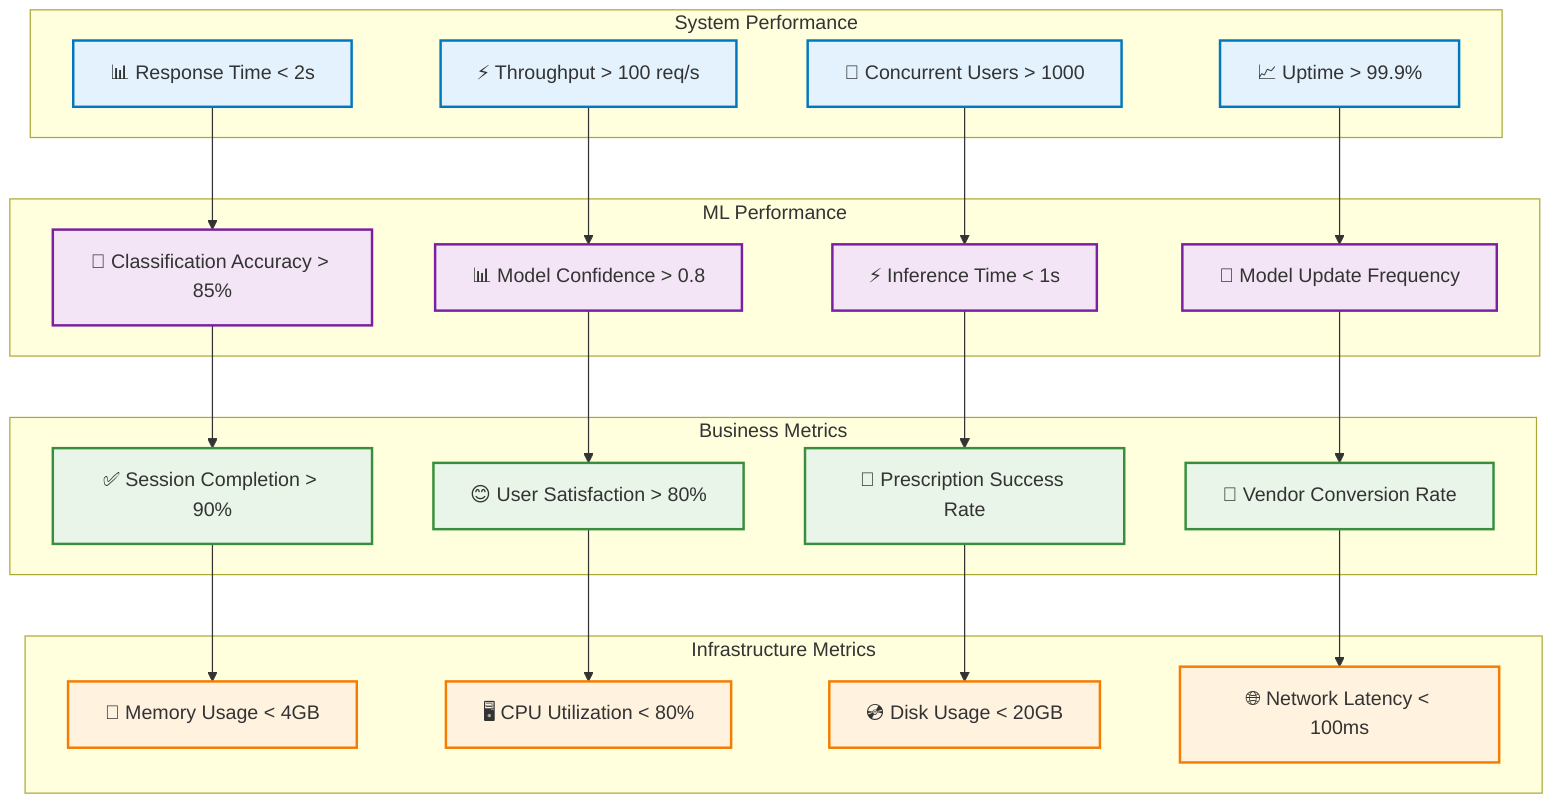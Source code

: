 graph TB
    subgraph "System Performance"
        A[📊 Response Time < 2s]
        B[⚡ Throughput > 100 req/s]
        C[👥 Concurrent Users > 1000]
        D[📈 Uptime > 99.9%]
    end
    
    subgraph "ML Performance"
        E[🎯 Classification Accuracy > 85%]
        F[📊 Model Confidence > 0.8]
        G[⚡ Inference Time < 1s]
        H[🔄 Model Update Frequency]
    end
    
    subgraph "Business Metrics"
        I[✅ Session Completion > 90%]
        J[😊 User Satisfaction > 80%]
        K[💊 Prescription Success Rate]
        L[🏪 Vendor Conversion Rate]
    end
    
    subgraph "Infrastructure Metrics"
        M[💾 Memory Usage < 4GB]
        N[🖥️ CPU Utilization < 80%]
        O[💿 Disk Usage < 20GB]
        P[🌐 Network Latency < 100ms]
    end
    
    A --> E
    B --> F
    C --> G
    D --> H
    
    E --> I
    F --> J
    G --> K
    H --> L
    
    I --> M
    J --> N
    K --> O
    L --> P
    
    classDef systemPerf fill:#e3f2fd,stroke:#0277bd,stroke-width:2px
    classDef mlPerf fill:#f3e5f5,stroke:#7b1fa2,stroke-width:2px
    classDef businessMetrics fill:#e8f5e8,stroke:#388e3c,stroke-width:2px
    classDef infraMetrics fill:#fff3e0,stroke:#f57c00,stroke-width:2px
    
    class A,B,C,D systemPerf
    class E,F,G,H mlPerf
    class I,J,K,L businessMetrics
    class M,N,O,P infraMetrics